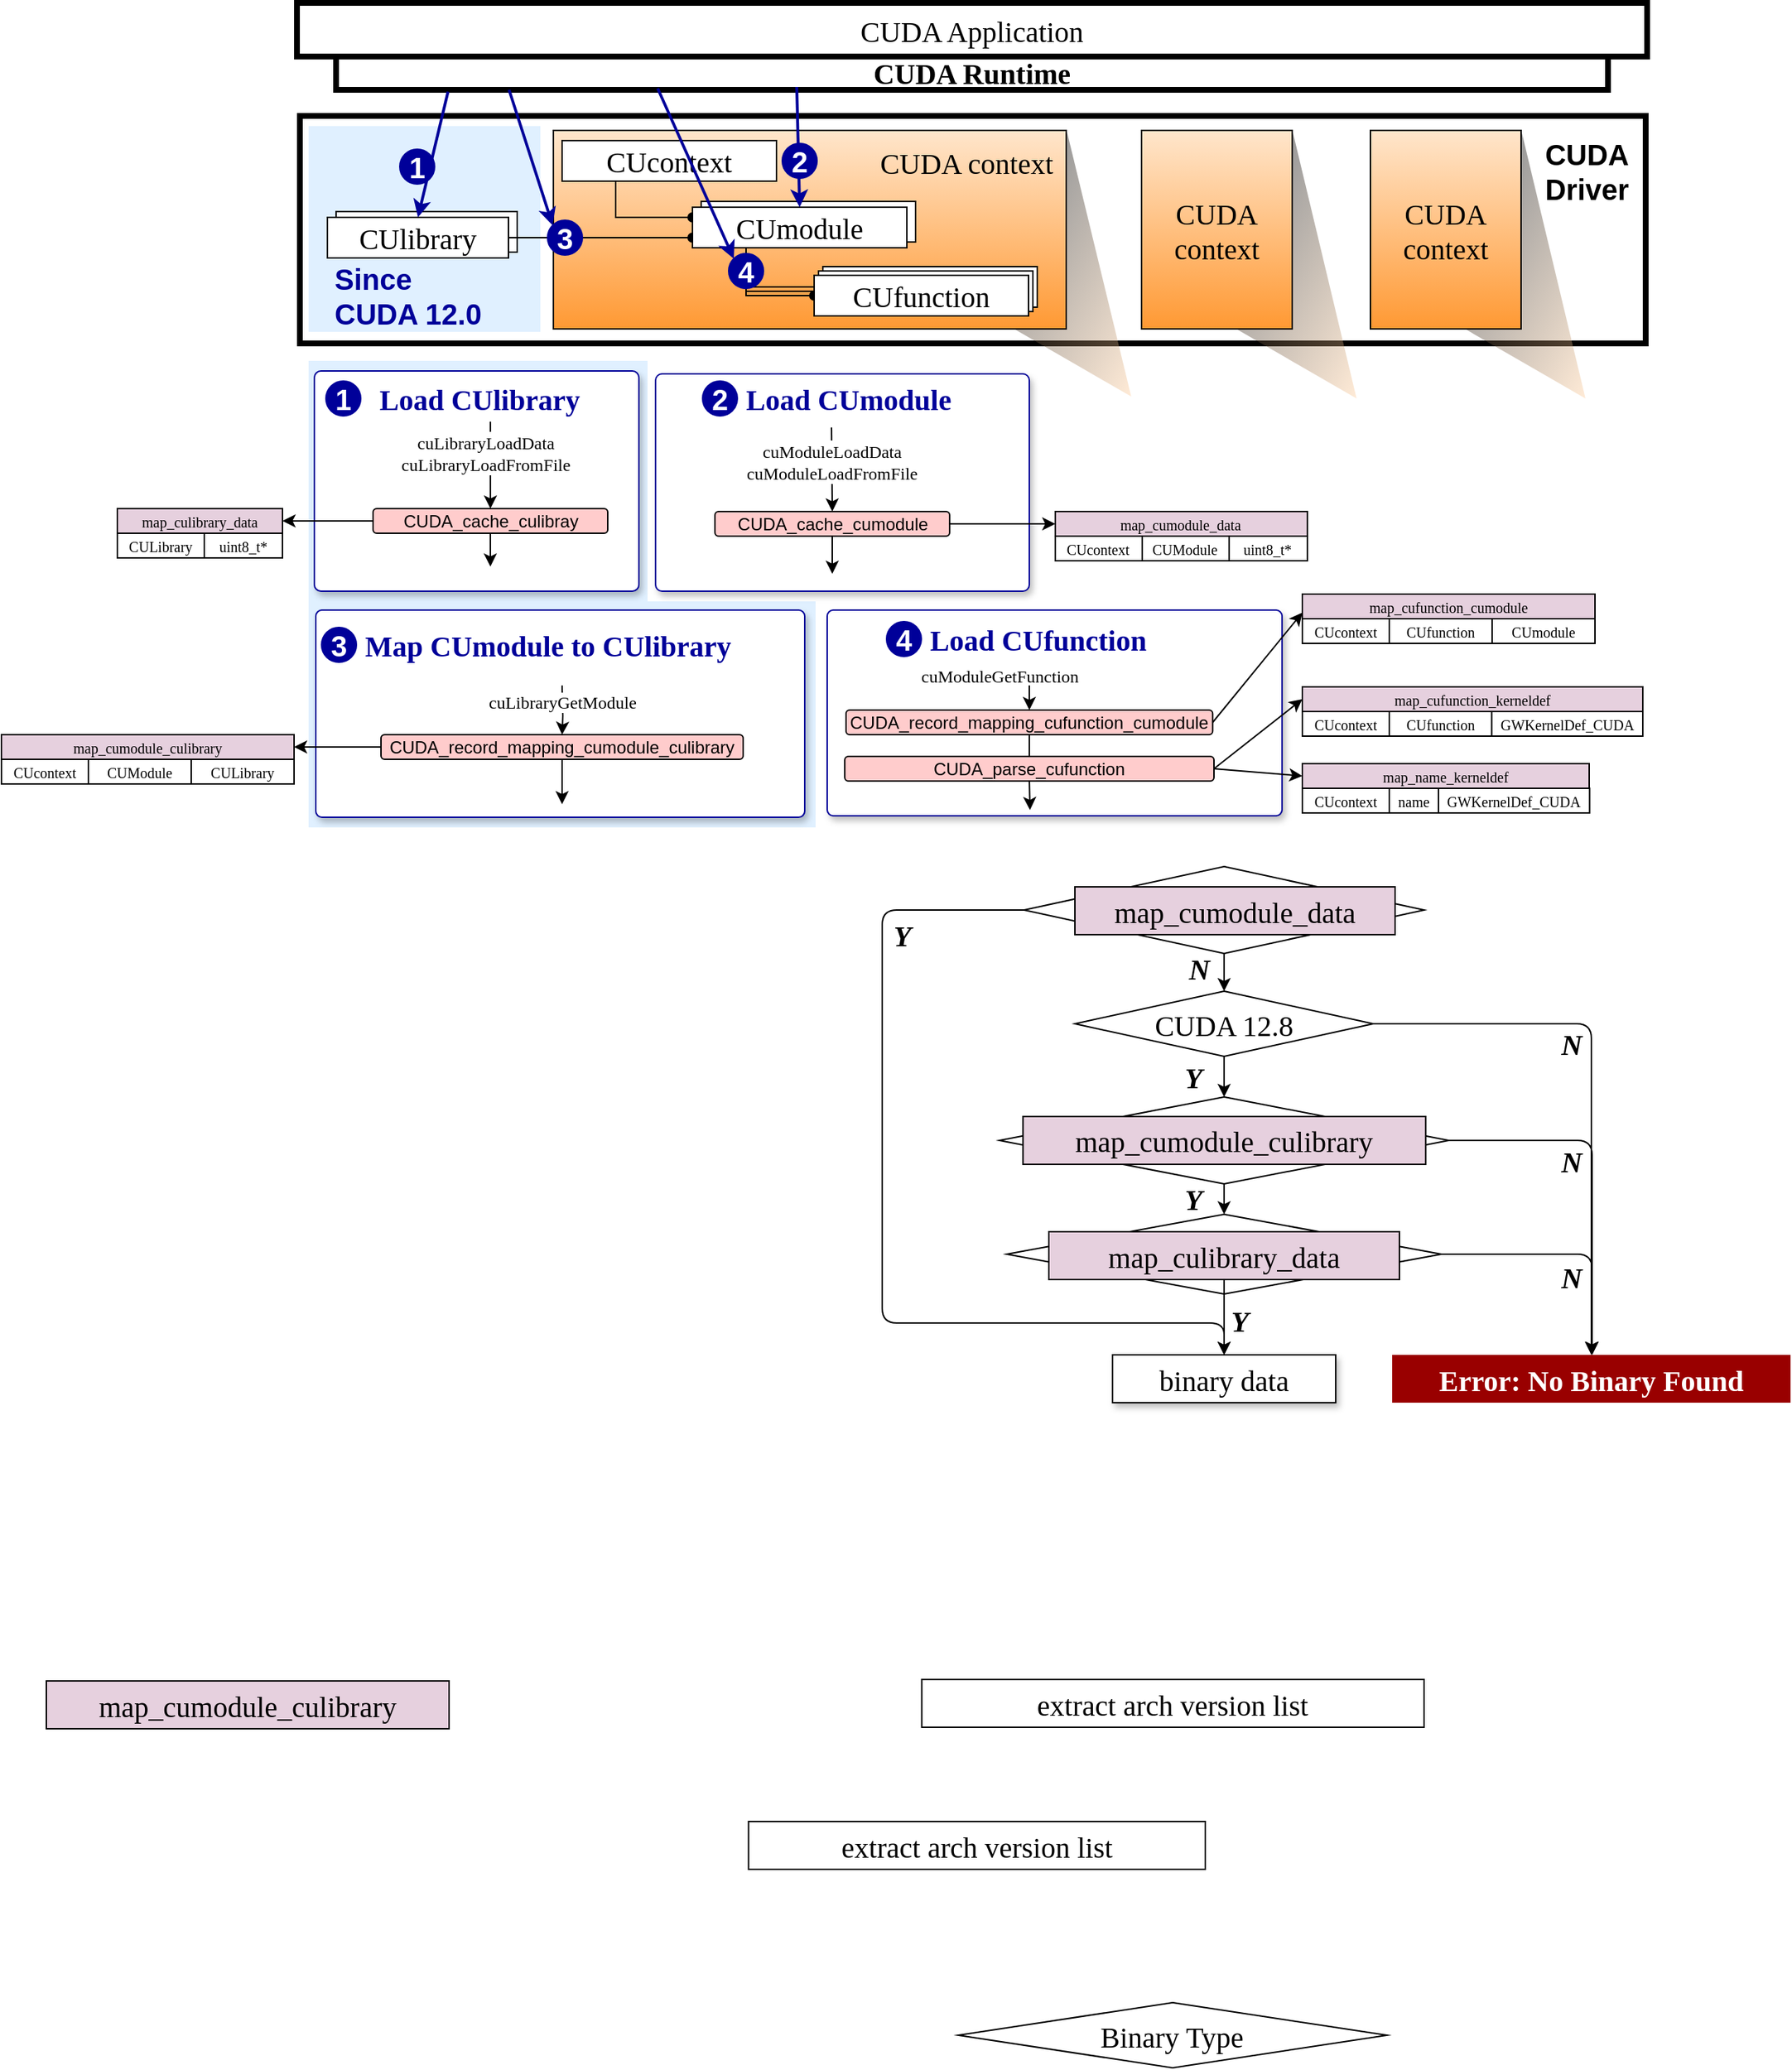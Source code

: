 <mxfile version="26.0.16">
  <diagram name="Page-1" id="I3tO1ocQvpUpRARkjuQE">
    <mxGraphModel dx="2226" dy="874" grid="0" gridSize="10" guides="1" tooltips="1" connect="1" arrows="1" fold="1" page="0" pageScale="1" pageWidth="3310" pageHeight="4680" math="0" shadow="0">
      <root>
        <mxCell id="0" />
        <mxCell id="1" parent="0" />
        <mxCell id="bGB_knuHNKUFbR0xsarR-74" value="" style="rounded=0;whiteSpace=wrap;html=1;strokeWidth=4;" vertex="1" parent="1">
          <mxGeometry x="-728" y="148" width="929" height="157" as="geometry" />
        </mxCell>
        <mxCell id="bGB_knuHNKUFbR0xsarR-219" value="" style="verticalLabelPosition=bottom;verticalAlign=top;html=1;shape=mxgraph.basic.acute_triangle;dx=1;rotation=120;strokeColor=none;fillColor=#FFCC99;opacity=40;gradientColor=default;" vertex="1" parent="1">
          <mxGeometry x="-89.04" y="186.26" width="137" height="129.86" as="geometry" />
        </mxCell>
        <mxCell id="bGB_knuHNKUFbR0xsarR-105" value="" style="verticalLabelPosition=bottom;verticalAlign=top;html=1;shape=mxgraph.basic.acute_triangle;dx=1;rotation=120;strokeColor=none;fillColor=#FFCC99;opacity=40;gradientColor=default;" vertex="1" parent="1">
          <mxGeometry x="-245.09" y="184.08" width="137.2" height="130.86" as="geometry" />
        </mxCell>
        <mxCell id="bGB_knuHNKUFbR0xsarR-114" value="" style="rounded=0;whiteSpace=wrap;html=1;fillColor=#66B2FF;strokeColor=none;opacity=20;" vertex="1" parent="1">
          <mxGeometry x="-722" y="155" width="160" height="142" as="geometry" />
        </mxCell>
        <mxCell id="bGB_knuHNKUFbR0xsarR-153" style="edgeStyle=orthogonalEdgeStyle;rounded=1;orthogonalLoop=1;jettySize=auto;html=1;curved=0;" edge="1" parent="1" source="bGB_knuHNKUFbR0xsarR-135" target="bGB_knuHNKUFbR0xsarR-152">
          <mxGeometry relative="1" as="geometry">
            <Array as="points">
              <mxPoint x="164.0" y="934" />
            </Array>
          </mxGeometry>
        </mxCell>
        <mxCell id="bGB_knuHNKUFbR0xsarR-135" value="" style="rhombus;whiteSpace=wrap;html=1;" vertex="1" parent="1">
          <mxGeometry x="-240.09" y="906" width="300.18" height="55" as="geometry" />
        </mxCell>
        <mxCell id="bGB_knuHNKUFbR0xsarR-143" style="edgeStyle=orthogonalEdgeStyle;rounded=1;orthogonalLoop=1;jettySize=auto;html=1;curved=0;" edge="1" parent="1" source="bGB_knuHNKUFbR0xsarR-129" target="bGB_knuHNKUFbR0xsarR-142">
          <mxGeometry relative="1" as="geometry" />
        </mxCell>
        <mxCell id="bGB_knuHNKUFbR0xsarR-129" value="" style="rhombus;whiteSpace=wrap;html=1;" vertex="1" parent="1">
          <mxGeometry x="-228.09" y="666" width="276.18" height="60" as="geometry" />
        </mxCell>
        <mxCell id="bGB_knuHNKUFbR0xsarR-119" value="" style="rounded=0;whiteSpace=wrap;html=1;fillColor=#66B2FF;strokeColor=none;opacity=20;" vertex="1" parent="1">
          <mxGeometry x="-722" y="483" width="350" height="156" as="geometry" />
        </mxCell>
        <mxCell id="bGB_knuHNKUFbR0xsarR-113" value="" style="rounded=0;whiteSpace=wrap;html=1;fillColor=#66B2FF;strokeColor=none;opacity=20;" vertex="1" parent="1">
          <mxGeometry x="-722" y="317" width="234" height="166" as="geometry" />
        </mxCell>
        <mxCell id="bGB_knuHNKUFbR0xsarR-70" value="" style="rounded=0;whiteSpace=wrap;html=1;fillColor=#FFE6CC;gradientColor=#FF9933;" vertex="1" parent="1">
          <mxGeometry x="-553" y="158" width="354" height="137" as="geometry" />
        </mxCell>
        <mxCell id="bGB_knuHNKUFbR0xsarR-65" value="&lt;font data-font-src=&quot;https://fonts.googleapis.com/css?family=Fira+Code&quot; face=&quot;Fira Code&quot; style=&quot;font-size: 20px;&quot;&gt;CUfunction&lt;/font&gt;" style="rounded=0;whiteSpace=wrap;html=1;" vertex="1" parent="1">
          <mxGeometry x="-367" y="252" width="148" height="28" as="geometry" />
        </mxCell>
        <mxCell id="bGB_knuHNKUFbR0xsarR-64" value="&lt;font data-font-src=&quot;https://fonts.googleapis.com/css?family=Fira+Code&quot; face=&quot;Fira Code&quot; style=&quot;font-size: 20px;&quot;&gt;CUfunction&lt;/font&gt;" style="rounded=0;whiteSpace=wrap;html=1;" vertex="1" parent="1">
          <mxGeometry x="-370" y="255" width="148" height="28" as="geometry" />
        </mxCell>
        <mxCell id="bGB_knuHNKUFbR0xsarR-92" value="" style="rounded=1;whiteSpace=wrap;html=1;arcSize=3;strokeWidth=1;strokeColor=#000099;shadow=1;" vertex="1" parent="1">
          <mxGeometry x="-717" y="489" width="337.5" height="143" as="geometry" />
        </mxCell>
        <mxCell id="bGB_knuHNKUFbR0xsarR-90" value="" style="rounded=1;whiteSpace=wrap;html=1;arcSize=3;strokeWidth=1;strokeColor=#000099;shadow=1;" vertex="1" parent="1">
          <mxGeometry x="-482.47" y="326" width="258" height="150" as="geometry" />
        </mxCell>
        <mxCell id="bGB_knuHNKUFbR0xsarR-88" value="" style="rounded=1;whiteSpace=wrap;html=1;arcSize=3;strokeWidth=1;strokeColor=#000099;shadow=1;" vertex="1" parent="1">
          <mxGeometry x="-718" y="324" width="224.03" height="152" as="geometry" />
        </mxCell>
        <mxCell id="bGB_knuHNKUFbR0xsarR-83" value="&lt;font data-font-src=&quot;https://fonts.googleapis.com/css?family=Fira+Code&quot; face=&quot;Fira Code&quot; style=&quot;font-size: 20px;&quot;&gt;CUmodule&lt;/font&gt;" style="rounded=0;whiteSpace=wrap;html=1;" vertex="1" parent="1">
          <mxGeometry x="-451" y="207" width="148" height="28" as="geometry" />
        </mxCell>
        <mxCell id="bGB_knuHNKUFbR0xsarR-82" value="&lt;font data-font-src=&quot;https://fonts.googleapis.com/css?family=Fira+Code&quot; face=&quot;Fira Code&quot; style=&quot;font-size: 20px;&quot;&gt;CUlibrary&lt;/font&gt;" style="rounded=0;whiteSpace=wrap;html=1;" vertex="1" parent="1">
          <mxGeometry x="-703" y="214" width="125" height="28" as="geometry" />
        </mxCell>
        <mxCell id="bGB_knuHNKUFbR0xsarR-4" value="" style="endArrow=classic;html=1;rounded=0;exitX=0.5;exitY=1;exitDx=0;exitDy=0;entryX=0.5;entryY=0;entryDx=0;entryDy=0;" edge="1" parent="1" target="bGB_knuHNKUFbR0xsarR-11">
          <mxGeometry width="50" height="50" relative="1" as="geometry">
            <mxPoint x="-596.47" y="359" as="sourcePoint" />
            <mxPoint x="-596.47" y="407" as="targetPoint" />
          </mxGeometry>
        </mxCell>
        <mxCell id="bGB_knuHNKUFbR0xsarR-5" value="&lt;font face=&quot;Source Code Pro&quot; data-font-src=&quot;https://fonts.googleapis.com/css?family=Source+Code+Pro&quot;&gt;cuLibraryLoadData&lt;/font&gt;&lt;div&gt;&lt;font face=&quot;Source Code Pro&quot; data-font-src=&quot;https://fonts.googleapis.com/css?family=Source+Code+Pro&quot;&gt;cuLibraryLoadFromFile&lt;/font&gt;&lt;/div&gt;" style="text;html=1;align=center;verticalAlign=middle;whiteSpace=wrap;rounded=0;fillColor=default;" vertex="1" parent="1">
          <mxGeometry x="-676" y="366" width="153" height="30" as="geometry" />
        </mxCell>
        <mxCell id="bGB_knuHNKUFbR0xsarR-13" style="edgeStyle=orthogonalEdgeStyle;rounded=0;orthogonalLoop=1;jettySize=auto;html=1;entryX=0.5;entryY=0;entryDx=0;entryDy=0;" edge="1" parent="1" source="bGB_knuHNKUFbR0xsarR-11">
          <mxGeometry relative="1" as="geometry">
            <mxPoint x="-596.47" y="459" as="targetPoint" />
          </mxGeometry>
        </mxCell>
        <mxCell id="bGB_knuHNKUFbR0xsarR-15" style="edgeStyle=orthogonalEdgeStyle;rounded=0;orthogonalLoop=1;jettySize=auto;html=1;entryX=1;entryY=0.5;entryDx=0;entryDy=0;" edge="1" parent="1" source="bGB_knuHNKUFbR0xsarR-11" target="bGB_knuHNKUFbR0xsarR-14">
          <mxGeometry relative="1" as="geometry" />
        </mxCell>
        <mxCell id="bGB_knuHNKUFbR0xsarR-11" value="CUDA_cache_culibray" style="rounded=1;whiteSpace=wrap;html=1;fillColor=#FFCCCC;" vertex="1" parent="1">
          <mxGeometry x="-677.47" y="419" width="162" height="17" as="geometry" />
        </mxCell>
        <mxCell id="bGB_knuHNKUFbR0xsarR-14" value="&lt;font style=&quot;font-size: 10px;&quot; data-font-src=&quot;https://fonts.googleapis.com/css?family=Fira+Code&quot; face=&quot;Fira Code&quot;&gt;map_culibrary_data&lt;/font&gt;" style="rounded=0;whiteSpace=wrap;html=1;fillColor=#E6D0DE;" vertex="1" parent="1">
          <mxGeometry x="-854" y="419" width="114" height="17" as="geometry" />
        </mxCell>
        <mxCell id="bGB_knuHNKUFbR0xsarR-16" value="&lt;font style=&quot;font-size: 10px;&quot; data-font-src=&quot;https://fonts.googleapis.com/css?family=Fira+Code&quot; face=&quot;Fira Code&quot;&gt;CULibrary&lt;/font&gt;" style="rounded=0;whiteSpace=wrap;html=1;" vertex="1" parent="1">
          <mxGeometry x="-854" y="436" width="60" height="17" as="geometry" />
        </mxCell>
        <mxCell id="bGB_knuHNKUFbR0xsarR-17" value="&lt;font style=&quot;font-size: 10px;&quot; data-font-src=&quot;https://fonts.googleapis.com/css?family=Fira+Code&quot; face=&quot;Fira Code&quot;&gt;uint8_t*&lt;/font&gt;" style="rounded=0;whiteSpace=wrap;html=1;" vertex="1" parent="1">
          <mxGeometry x="-794" y="436" width="54" height="17" as="geometry" />
        </mxCell>
        <mxCell id="bGB_knuHNKUFbR0xsarR-23" style="edgeStyle=orthogonalEdgeStyle;rounded=0;orthogonalLoop=1;jettySize=auto;html=1;entryX=0.5;entryY=0;entryDx=0;entryDy=0;" edge="1" source="bGB_knuHNKUFbR0xsarR-25" parent="1">
          <mxGeometry relative="1" as="geometry">
            <mxPoint x="-360.47" y="464" as="targetPoint" />
          </mxGeometry>
        </mxCell>
        <mxCell id="bGB_knuHNKUFbR0xsarR-187" style="rounded=0;orthogonalLoop=1;jettySize=auto;html=1;" edge="1" parent="1" source="bGB_knuHNKUFbR0xsarR-25" target="bGB_knuHNKUFbR0xsarR-26">
          <mxGeometry relative="1" as="geometry" />
        </mxCell>
        <mxCell id="bGB_knuHNKUFbR0xsarR-25" value="CUDA_cache_cumodule" style="rounded=1;whiteSpace=wrap;html=1;fillColor=#FFCCCC;" vertex="1" parent="1">
          <mxGeometry x="-441.47" y="421" width="162" height="17" as="geometry" />
        </mxCell>
        <mxCell id="bGB_knuHNKUFbR0xsarR-26" value="&lt;font style=&quot;font-size: 10px;&quot; data-font-src=&quot;https://fonts.googleapis.com/css?family=Fira+Code&quot; face=&quot;Fira Code&quot;&gt;map_cumodule_data&lt;/font&gt;" style="rounded=0;whiteSpace=wrap;html=1;fillColor=#E6D0DE;" vertex="1" parent="1">
          <mxGeometry x="-206.53" y="421" width="174" height="17" as="geometry" />
        </mxCell>
        <mxCell id="bGB_knuHNKUFbR0xsarR-27" value="&lt;font style=&quot;font-size: 10px;&quot; data-font-src=&quot;https://fonts.googleapis.com/css?family=Fira+Code&quot; face=&quot;Fira Code&quot;&gt;CUModule&lt;/font&gt;" style="rounded=0;whiteSpace=wrap;html=1;" vertex="1" parent="1">
          <mxGeometry x="-146.53" y="438" width="60" height="17" as="geometry" />
        </mxCell>
        <mxCell id="bGB_knuHNKUFbR0xsarR-28" value="&lt;font style=&quot;font-size: 10px;&quot; data-font-src=&quot;https://fonts.googleapis.com/css?family=Fira+Code&quot; face=&quot;Fira Code&quot;&gt;uint8_t*&lt;/font&gt;" style="rounded=0;whiteSpace=wrap;html=1;" vertex="1" parent="1">
          <mxGeometry x="-86.53" y="438" width="54" height="17" as="geometry" />
        </mxCell>
        <mxCell id="bGB_knuHNKUFbR0xsarR-34" style="edgeStyle=orthogonalEdgeStyle;rounded=0;orthogonalLoop=1;jettySize=auto;html=1;entryX=0.5;entryY=0;entryDx=0;entryDy=0;" edge="1" source="bGB_knuHNKUFbR0xsarR-36" parent="1">
          <mxGeometry relative="1" as="geometry">
            <mxPoint x="-547.0" y="623" as="targetPoint" />
          </mxGeometry>
        </mxCell>
        <mxCell id="bGB_knuHNKUFbR0xsarR-211" style="edgeStyle=orthogonalEdgeStyle;rounded=0;orthogonalLoop=1;jettySize=auto;html=1;entryX=1;entryY=0.5;entryDx=0;entryDy=0;" edge="1" parent="1" source="bGB_knuHNKUFbR0xsarR-36" target="bGB_knuHNKUFbR0xsarR-37">
          <mxGeometry relative="1" as="geometry" />
        </mxCell>
        <mxCell id="bGB_knuHNKUFbR0xsarR-36" value="CUDA_record_mapping_cumodule_culibrary" style="rounded=1;whiteSpace=wrap;html=1;fillColor=#FFCCCC;" vertex="1" parent="1">
          <mxGeometry x="-672" y="575" width="250" height="17" as="geometry" />
        </mxCell>
        <mxCell id="bGB_knuHNKUFbR0xsarR-37" value="&lt;font style=&quot;font-size: 10px;&quot; data-font-src=&quot;https://fonts.googleapis.com/css?family=Fira+Code&quot; face=&quot;Fira Code&quot;&gt;map_cumodule_culibrary&lt;/font&gt;" style="rounded=0;whiteSpace=wrap;html=1;fillColor=#E6D0DE;" vertex="1" parent="1">
          <mxGeometry x="-934" y="575" width="202" height="17" as="geometry" />
        </mxCell>
        <mxCell id="bGB_knuHNKUFbR0xsarR-38" value="&lt;font style=&quot;font-size: 10px;&quot; data-font-src=&quot;https://fonts.googleapis.com/css?family=Fira+Code&quot; face=&quot;Fira Code&quot;&gt;CUModule&lt;/font&gt;" style="rounded=0;whiteSpace=wrap;html=1;" vertex="1" parent="1">
          <mxGeometry x="-874" y="592" width="71" height="17" as="geometry" />
        </mxCell>
        <mxCell id="bGB_knuHNKUFbR0xsarR-39" value="&lt;span style=&quot;font-family: &amp;quot;Fira Code&amp;quot;; font-size: 10px;&quot;&gt;CULibrary&lt;/span&gt;" style="rounded=0;whiteSpace=wrap;html=1;" vertex="1" parent="1">
          <mxGeometry x="-803" y="592" width="71" height="17" as="geometry" />
        </mxCell>
        <mxCell id="bGB_knuHNKUFbR0xsarR-55" value="" style="shape=image;verticalLabelPosition=bottom;labelBackgroundColor=default;verticalAlign=top;aspect=fixed;imageAspect=0;image=https://cdn-icons-png.flaticon.com/512/8900/8900415.png;clipPath=inset(22% 0.67% 22.33% 1.33%);" vertex="1" parent="1">
          <mxGeometry x="-205" y="337" width="117.94" height="67" as="geometry" />
        </mxCell>
        <mxCell id="bGB_knuHNKUFbR0xsarR-61" style="edgeStyle=orthogonalEdgeStyle;rounded=0;orthogonalLoop=1;jettySize=auto;html=1;entryX=0;entryY=0.25;entryDx=0;entryDy=0;exitX=0.25;exitY=1;exitDx=0;exitDy=0;endArrow=oval;endFill=1;" edge="1" parent="1" source="bGB_knuHNKUFbR0xsarR-57" target="bGB_knuHNKUFbR0xsarR-59">
          <mxGeometry relative="1" as="geometry">
            <Array as="points">
              <mxPoint x="-510" y="218" />
            </Array>
          </mxGeometry>
        </mxCell>
        <mxCell id="bGB_knuHNKUFbR0xsarR-57" value="&lt;font data-font-src=&quot;https://fonts.googleapis.com/css?family=Fira+Code&quot; face=&quot;Fira Code&quot; style=&quot;font-size: 20px;&quot;&gt;CUcontext&lt;/font&gt;" style="rounded=0;whiteSpace=wrap;html=1;" vertex="1" parent="1">
          <mxGeometry x="-547" y="165" width="148" height="28" as="geometry" />
        </mxCell>
        <mxCell id="bGB_knuHNKUFbR0xsarR-63" style="edgeStyle=orthogonalEdgeStyle;rounded=0;orthogonalLoop=1;jettySize=auto;html=1;entryX=0;entryY=0.5;entryDx=0;entryDy=0;exitX=0.25;exitY=1;exitDx=0;exitDy=0;endArrow=oval;endFill=1;" edge="1" parent="1" source="bGB_knuHNKUFbR0xsarR-59" target="bGB_knuHNKUFbR0xsarR-62">
          <mxGeometry relative="1" as="geometry" />
        </mxCell>
        <mxCell id="bGB_knuHNKUFbR0xsarR-66" style="edgeStyle=orthogonalEdgeStyle;rounded=0;orthogonalLoop=1;jettySize=auto;html=1;entryX=0;entryY=0.5;entryDx=0;entryDy=0;exitX=0.25;exitY=1;exitDx=0;exitDy=0;endArrow=oval;endFill=1;" edge="1" parent="1" source="bGB_knuHNKUFbR0xsarR-59" target="bGB_knuHNKUFbR0xsarR-64">
          <mxGeometry relative="1" as="geometry" />
        </mxCell>
        <mxCell id="bGB_knuHNKUFbR0xsarR-67" style="edgeStyle=orthogonalEdgeStyle;rounded=0;orthogonalLoop=1;jettySize=auto;html=1;entryX=0;entryY=0.5;entryDx=0;entryDy=0;exitX=0.25;exitY=1;exitDx=0;exitDy=0;endArrow=oval;endFill=1;" edge="1" parent="1" source="bGB_knuHNKUFbR0xsarR-59" target="bGB_knuHNKUFbR0xsarR-65">
          <mxGeometry relative="1" as="geometry" />
        </mxCell>
        <mxCell id="bGB_knuHNKUFbR0xsarR-62" value="&lt;font data-font-src=&quot;https://fonts.googleapis.com/css?family=Fira+Code&quot; face=&quot;Fira Code&quot; style=&quot;font-size: 20px;&quot;&gt;CUfunction&lt;/font&gt;" style="rounded=0;whiteSpace=wrap;html=1;" vertex="1" parent="1">
          <mxGeometry x="-373" y="258" width="148" height="28" as="geometry" />
        </mxCell>
        <mxCell id="bGB_knuHNKUFbR0xsarR-69" style="edgeStyle=orthogonalEdgeStyle;rounded=0;orthogonalLoop=1;jettySize=auto;html=1;entryX=0;entryY=0.75;entryDx=0;entryDy=0;exitX=1;exitY=0.5;exitDx=0;exitDy=0;endArrow=oval;endFill=1;" edge="1" parent="1" source="bGB_knuHNKUFbR0xsarR-68" target="bGB_knuHNKUFbR0xsarR-59">
          <mxGeometry relative="1" as="geometry" />
        </mxCell>
        <mxCell id="bGB_knuHNKUFbR0xsarR-68" value="&lt;font data-font-src=&quot;https://fonts.googleapis.com/css?family=Fira+Code&quot; face=&quot;Fira Code&quot; style=&quot;font-size: 20px;&quot;&gt;CUlibrary&lt;/font&gt;" style="rounded=0;whiteSpace=wrap;html=1;" vertex="1" parent="1">
          <mxGeometry x="-709" y="218" width="125" height="28" as="geometry" />
        </mxCell>
        <mxCell id="bGB_knuHNKUFbR0xsarR-71" value="&lt;font style=&quot;font-size: 20px;&quot;&gt;3&lt;/font&gt;" style="ellipse;whiteSpace=wrap;html=1;aspect=fixed;fontColor=#FFFFFF;fillColor=#000099;fontStyle=1;strokeColor=#000099;" vertex="1" parent="1">
          <mxGeometry x="-557" y="220" width="24" height="24" as="geometry" />
        </mxCell>
        <mxCell id="bGB_knuHNKUFbR0xsarR-73" value="&lt;font style=&quot;font-size: 20px;&quot;&gt;4&lt;/font&gt;" style="ellipse;whiteSpace=wrap;html=1;aspect=fixed;fontColor=#FFFFFF;fillColor=#000099;fontStyle=1;strokeColor=#000099;" vertex="1" parent="1">
          <mxGeometry x="-432" y="243" width="24" height="24" as="geometry" />
        </mxCell>
        <mxCell id="bGB_knuHNKUFbR0xsarR-81" value="&lt;font&gt;&lt;span&gt;CUDA context&lt;/span&gt;&lt;/font&gt;" style="text;html=1;align=right;verticalAlign=middle;whiteSpace=wrap;rounded=0;fontStyle=0;fontSize=20;fontFamily=Fira Code;fontSource=https%3A%2F%2Ffonts.googleapis.com%2Fcss%3Ffamily%3DFira%2BCode;" vertex="1" parent="1">
          <mxGeometry x="-355" y="171" width="149" height="18" as="geometry" />
        </mxCell>
        <mxCell id="bGB_knuHNKUFbR0xsarR-59" value="&lt;font data-font-src=&quot;https://fonts.googleapis.com/css?family=Fira+Code&quot; face=&quot;Fira Code&quot; style=&quot;font-size: 20px;&quot;&gt;CUmodule&lt;/font&gt;" style="rounded=0;whiteSpace=wrap;html=1;" vertex="1" parent="1">
          <mxGeometry x="-457" y="211" width="148" height="28" as="geometry" />
        </mxCell>
        <mxCell id="bGB_knuHNKUFbR0xsarR-93" value="" style="rounded=1;whiteSpace=wrap;html=1;arcSize=3;strokeWidth=1;strokeColor=#000099;shadow=1;" vertex="1" parent="1">
          <mxGeometry x="-364" y="489" width="314" height="142" as="geometry" />
        </mxCell>
        <mxCell id="bGB_knuHNKUFbR0xsarR-53" style="edgeStyle=orthogonalEdgeStyle;rounded=0;orthogonalLoop=1;jettySize=auto;html=1;" edge="1" parent="1" source="bGB_knuHNKUFbR0xsarR-47" target="bGB_knuHNKUFbR0xsarR-52">
          <mxGeometry relative="1" as="geometry" />
        </mxCell>
        <mxCell id="bGB_knuHNKUFbR0xsarR-47" value="CUDA_record_mapping_cufunction_cumodule" style="rounded=1;whiteSpace=wrap;html=1;fillColor=#FFCCCC;" vertex="1" parent="1">
          <mxGeometry x="-351" y="558" width="253.12" height="17" as="geometry" />
        </mxCell>
        <mxCell id="bGB_knuHNKUFbR0xsarR-48" value="&lt;font style=&quot;font-size: 10px;&quot; data-font-src=&quot;https://fonts.googleapis.com/css?family=Fira+Code&quot; face=&quot;Fira Code&quot;&gt;map_cufunction_cumodule&lt;/font&gt;" style="rounded=0;whiteSpace=wrap;html=1;fillColor=#E6D0DE;" vertex="1" parent="1">
          <mxGeometry x="-36" y="478" width="202" height="17" as="geometry" />
        </mxCell>
        <mxCell id="bGB_knuHNKUFbR0xsarR-49" value="&lt;font style=&quot;font-size: 10px;&quot; data-font-src=&quot;https://fonts.googleapis.com/css?family=Fira+Code&quot; face=&quot;Fira Code&quot;&gt;CUfunction&lt;/font&gt;" style="rounded=0;whiteSpace=wrap;html=1;" vertex="1" parent="1">
          <mxGeometry x="24" y="495" width="71" height="17" as="geometry" />
        </mxCell>
        <mxCell id="bGB_knuHNKUFbR0xsarR-50" value="&lt;span style=&quot;font-family: &amp;quot;Fira Code&amp;quot;; font-size: 10px;&quot;&gt;CUmodule&lt;/span&gt;" style="rounded=0;whiteSpace=wrap;html=1;" vertex="1" parent="1">
          <mxGeometry x="95" y="495" width="71" height="17" as="geometry" />
        </mxCell>
        <mxCell id="bGB_knuHNKUFbR0xsarR-52" value="CUDA_parse_cufunction" style="rounded=1;whiteSpace=wrap;html=1;fillColor=#FFCCCC;" vertex="1" parent="1">
          <mxGeometry x="-351.88" y="590" width="254.88" height="17" as="geometry" />
        </mxCell>
        <mxCell id="bGB_knuHNKUFbR0xsarR-138" style="edgeStyle=orthogonalEdgeStyle;rounded=1;orthogonalLoop=1;jettySize=auto;html=1;entryX=0.5;entryY=0;entryDx=0;entryDy=0;curved=0;" edge="1" parent="1" source="bGB_knuHNKUFbR0xsarR-107" target="bGB_knuHNKUFbR0xsarR-130">
          <mxGeometry relative="1" as="geometry" />
        </mxCell>
        <mxCell id="bGB_knuHNKUFbR0xsarR-107" value="&lt;font data-font-src=&quot;https://fonts.googleapis.com/css?family=Fira+Code&quot; face=&quot;Fira Code&quot;&gt;map_culibrary_data&lt;/font&gt;" style="rounded=0;whiteSpace=wrap;html=1;fillColor=#E6D0DE;fontSize=20;" vertex="1" parent="1">
          <mxGeometry x="-211.0" y="918" width="242" height="33" as="geometry" />
        </mxCell>
        <mxCell id="bGB_knuHNKUFbR0xsarR-140" style="edgeStyle=orthogonalEdgeStyle;rounded=1;orthogonalLoop=1;jettySize=auto;html=1;entryX=0.5;entryY=0;entryDx=0;entryDy=0;exitX=0;exitY=0.5;exitDx=0;exitDy=0;curved=0;" edge="1" parent="1" source="bGB_knuHNKUFbR0xsarR-129" target="bGB_knuHNKUFbR0xsarR-130">
          <mxGeometry relative="1" as="geometry">
            <mxPoint x="74.0" y="680" as="sourcePoint" />
            <Array as="points">
              <mxPoint x="-326" y="696" />
              <mxPoint x="-326" y="981" />
              <mxPoint x="-90.0" y="981" />
            </Array>
          </mxGeometry>
        </mxCell>
        <mxCell id="bGB_knuHNKUFbR0xsarR-108" value="&lt;font data-font-src=&quot;https://fonts.googleapis.com/css?family=Fira+Code&quot; face=&quot;Fira Code&quot;&gt;map_cumodule_data&lt;/font&gt;" style="rounded=0;whiteSpace=wrap;html=1;fillColor=#E6D0DE;fontSize=20;" vertex="1" parent="1">
          <mxGeometry x="-193.0" y="680" width="221" height="33" as="geometry" />
        </mxCell>
        <mxCell id="bGB_knuHNKUFbR0xsarR-109" value="&lt;font data-font-src=&quot;https://fonts.googleapis.com/css?family=Fira+Code&quot; face=&quot;Fira Code&quot;&gt;map_cumodule_culibrary&lt;/font&gt;" style="rounded=0;whiteSpace=wrap;html=1;fillColor=#E6D0DE;fontSize=20;" vertex="1" parent="1">
          <mxGeometry x="-903" y="1228" width="278" height="33" as="geometry" />
        </mxCell>
        <mxCell id="bGB_knuHNKUFbR0xsarR-116" value="&lt;font&gt;&lt;span&gt;&lt;span&gt;Load CUlibrary&lt;/span&gt;&lt;/span&gt;&lt;/font&gt;" style="text;html=1;align=left;verticalAlign=middle;whiteSpace=wrap;rounded=0;fontStyle=1;fontSize=20;fontFamily=Fira Code;fontSource=https%3A%2F%2Ffonts.googleapis.com%2Fcss%3Ffamily%3DFira%2BCode;fontColor=#000099;" vertex="1" parent="1">
          <mxGeometry x="-675" y="328" width="178" height="30" as="geometry" />
        </mxCell>
        <mxCell id="bGB_knuHNKUFbR0xsarR-117" value="&lt;font&gt;&lt;span&gt;&lt;span&gt;Load CUmodule&lt;/span&gt;&lt;/span&gt;&lt;/font&gt;" style="text;html=1;align=left;verticalAlign=middle;whiteSpace=wrap;rounded=0;fontStyle=1;fontSize=20;fontFamily=Fira Code;fontSource=https%3A%2F%2Ffonts.googleapis.com%2Fcss%3Ffamily%3DFira%2BCode;fontColor=#000099;" vertex="1" parent="1">
          <mxGeometry x="-422.0" y="333" width="187" height="20" as="geometry" />
        </mxCell>
        <mxCell id="bGB_knuHNKUFbR0xsarR-120" value="Load CUfunction" style="text;html=1;align=left;verticalAlign=middle;whiteSpace=wrap;rounded=0;fontStyle=1;fontSize=20;fontFamily=Fira Code;fontSource=https%3A%2F%2Ffonts.googleapis.com%2Fcss%3Ffamily%3DFira%2BCode;fontColor=#000099;" vertex="1" parent="1">
          <mxGeometry x="-295" y="496" width="219" height="26" as="geometry" />
        </mxCell>
        <mxCell id="bGB_knuHNKUFbR0xsarR-121" value="&lt;font data-font-src=&quot;https://fonts.googleapis.com/css?family=Fira+Code&quot; face=&quot;Fira Code&quot; style=&quot;font-size: 20px;&quot;&gt;&lt;b&gt;CUDA Runtime&lt;/b&gt;&lt;/font&gt;" style="rounded=0;whiteSpace=wrap;html=1;strokeWidth=4;" vertex="1" parent="1">
          <mxGeometry x="-703" y="106" width="878" height="24" as="geometry" />
        </mxCell>
        <mxCell id="bGB_knuHNKUFbR0xsarR-124" value="&lt;font style=&quot;font-size: 10px;&quot; data-font-src=&quot;https://fonts.googleapis.com/css?family=Fira+Code&quot; face=&quot;Fira Code&quot;&gt;map_cufunction_kerneldef&lt;/font&gt;" style="rounded=0;whiteSpace=wrap;html=1;fillColor=#E6D0DE;" vertex="1" parent="1">
          <mxGeometry x="-36" y="542" width="235" height="17" as="geometry" />
        </mxCell>
        <mxCell id="bGB_knuHNKUFbR0xsarR-125" value="&lt;font style=&quot;font-size: 10px;&quot; data-font-src=&quot;https://fonts.googleapis.com/css?family=Fira+Code&quot; face=&quot;Fira Code&quot;&gt;CUfunction&lt;/font&gt;" style="rounded=0;whiteSpace=wrap;html=1;" vertex="1" parent="1">
          <mxGeometry x="24" y="559" width="71" height="17" as="geometry" />
        </mxCell>
        <mxCell id="bGB_knuHNKUFbR0xsarR-126" value="&lt;span style=&quot;font-family: &amp;quot;Fira Code&amp;quot;; font-size: 10px;&quot;&gt;GWKernelDef_CUDA&lt;/span&gt;" style="rounded=0;whiteSpace=wrap;html=1;" vertex="1" parent="1">
          <mxGeometry x="94.72" y="559" width="104.28" height="17" as="geometry" />
        </mxCell>
        <mxCell id="bGB_knuHNKUFbR0xsarR-130" value="&lt;font data-font-src=&quot;https://fonts.googleapis.com/css?family=Fira+Code&quot; face=&quot;Fira Code&quot;&gt;binary data&lt;/font&gt;" style="rounded=0;whiteSpace=wrap;html=1;fontSize=20;textShadow=0;shadow=1;" vertex="1" parent="1">
          <mxGeometry x="-167.04" y="1003" width="154.08" height="33" as="geometry" />
        </mxCell>
        <mxCell id="bGB_knuHNKUFbR0xsarR-136" style="edgeStyle=orthogonalEdgeStyle;rounded=1;orthogonalLoop=1;jettySize=auto;html=1;entryX=0.5;entryY=0;entryDx=0;entryDy=0;curved=0;" edge="1" parent="1" source="bGB_knuHNKUFbR0xsarR-131" target="bGB_knuHNKUFbR0xsarR-135">
          <mxGeometry relative="1" as="geometry" />
        </mxCell>
        <mxCell id="bGB_knuHNKUFbR0xsarR-154" style="edgeStyle=orthogonalEdgeStyle;rounded=1;orthogonalLoop=1;jettySize=auto;html=1;curved=0;" edge="1" parent="1" source="bGB_knuHNKUFbR0xsarR-131" target="bGB_knuHNKUFbR0xsarR-152">
          <mxGeometry relative="1" as="geometry">
            <Array as="points">
              <mxPoint x="164.0" y="855" />
            </Array>
          </mxGeometry>
        </mxCell>
        <mxCell id="bGB_knuHNKUFbR0xsarR-131" value="" style="rhombus;whiteSpace=wrap;html=1;" vertex="1" parent="1">
          <mxGeometry x="-245.09" y="825" width="310.18" height="60" as="geometry" />
        </mxCell>
        <mxCell id="bGB_knuHNKUFbR0xsarR-132" value="&lt;font data-font-src=&quot;https://fonts.googleapis.com/css?family=Fira+Code&quot; face=&quot;Fira Code&quot;&gt;map_cumodule_culibrary&lt;/font&gt;" style="rounded=0;whiteSpace=wrap;html=1;fillColor=#E6D0DE;fontSize=20;" vertex="1" parent="1">
          <mxGeometry x="-228.83" y="838.5" width="278" height="33" as="geometry" />
        </mxCell>
        <mxCell id="bGB_knuHNKUFbR0xsarR-144" style="edgeStyle=orthogonalEdgeStyle;rounded=1;orthogonalLoop=1;jettySize=auto;html=1;entryX=0.5;entryY=0;entryDx=0;entryDy=0;curved=0;" edge="1" parent="1" source="bGB_knuHNKUFbR0xsarR-142" target="bGB_knuHNKUFbR0xsarR-131">
          <mxGeometry relative="1" as="geometry" />
        </mxCell>
        <mxCell id="bGB_knuHNKUFbR0xsarR-155" style="edgeStyle=orthogonalEdgeStyle;rounded=1;orthogonalLoop=1;jettySize=auto;html=1;curved=0;" edge="1" parent="1" source="bGB_knuHNKUFbR0xsarR-142" target="bGB_knuHNKUFbR0xsarR-152">
          <mxGeometry relative="1" as="geometry" />
        </mxCell>
        <mxCell id="bGB_knuHNKUFbR0xsarR-142" value="&lt;font style=&quot;font-size: 20px;&quot;&gt;CUDA 12.8&lt;/font&gt;" style="rhombus;whiteSpace=wrap;html=1;fontFamily=Fira Code;fontSource=https%3A%2F%2Ffonts.googleapis.com%2Fcss%3Ffamily%3DFira%2BCode;" vertex="1" parent="1">
          <mxGeometry x="-193.0" y="752" width="206" height="45" as="geometry" />
        </mxCell>
        <mxCell id="bGB_knuHNKUFbR0xsarR-145" value="&lt;font face=&quot;Source Code Pro&quot;&gt;&lt;b&gt;Y&lt;/b&gt;&lt;/font&gt;" style="text;html=1;align=center;verticalAlign=middle;whiteSpace=wrap;rounded=0;fontSize=20;fontStyle=2" vertex="1" parent="1">
          <mxGeometry x="-321" y="705" width="18" height="15" as="geometry" />
        </mxCell>
        <mxCell id="bGB_knuHNKUFbR0xsarR-146" value="&lt;font face=&quot;Source Code Pro&quot;&gt;&lt;b&gt;&lt;i&gt;N&lt;/i&gt;&lt;/b&gt;&lt;/font&gt;" style="text;html=1;align=center;verticalAlign=middle;whiteSpace=wrap;rounded=0;fontSize=20;" vertex="1" parent="1">
          <mxGeometry x="-116.0" y="728" width="18" height="15" as="geometry" />
        </mxCell>
        <mxCell id="bGB_knuHNKUFbR0xsarR-148" value="&lt;font face=&quot;Source Code Pro&quot;&gt;&lt;b&gt;Y&lt;/b&gt;&lt;/font&gt;" style="text;html=1;align=center;verticalAlign=middle;whiteSpace=wrap;rounded=0;fontSize=20;fontStyle=2" vertex="1" parent="1">
          <mxGeometry x="-120.0" y="803" width="18" height="15" as="geometry" />
        </mxCell>
        <mxCell id="bGB_knuHNKUFbR0xsarR-150" value="&lt;font face=&quot;Source Code Pro&quot;&gt;&lt;b&gt;Y&lt;/b&gt;&lt;/font&gt;" style="text;html=1;align=center;verticalAlign=middle;whiteSpace=wrap;rounded=0;fontSize=20;fontStyle=2" vertex="1" parent="1">
          <mxGeometry x="-120.0" y="887" width="18" height="15" as="geometry" />
        </mxCell>
        <mxCell id="bGB_knuHNKUFbR0xsarR-151" value="&lt;font face=&quot;Source Code Pro&quot;&gt;&lt;b&gt;Y&lt;/b&gt;&lt;/font&gt;" style="text;html=1;align=center;verticalAlign=middle;whiteSpace=wrap;rounded=0;fontSize=20;fontStyle=2" vertex="1" parent="1">
          <mxGeometry x="-88.0" y="971" width="18" height="15" as="geometry" />
        </mxCell>
        <mxCell id="bGB_knuHNKUFbR0xsarR-152" value="&lt;font data-font-src=&quot;https://fonts.googleapis.com/css?family=Fira+Code&quot; face=&quot;Fira Code&quot;&gt;Error: No Binary Found&lt;/font&gt;" style="rounded=0;whiteSpace=wrap;html=1;fontSize=20;textShadow=0;shadow=0;fillColor=#990000;fontColor=#FFFFFF;fontStyle=1;strokeColor=none;" vertex="1" parent="1">
          <mxGeometry x="26.0" y="1003" width="275" height="33" as="geometry" />
        </mxCell>
        <mxCell id="bGB_knuHNKUFbR0xsarR-156" value="&lt;font style=&quot;font-size: 20px;&quot;&gt;Binary Type&lt;/font&gt;" style="rhombus;whiteSpace=wrap;html=1;fontFamily=Fira Code;fontSource=https%3A%2F%2Ffonts.googleapis.com%2Fcss%3Ffamily%3DFira%2BCode;" vertex="1" parent="1">
          <mxGeometry x="-273.53" y="1450" width="296" height="45" as="geometry" />
        </mxCell>
        <mxCell id="bGB_knuHNKUFbR0xsarR-160" value="&lt;font face=&quot;Source Code Pro&quot;&gt;&lt;b&gt;&lt;i&gt;N&lt;/i&gt;&lt;/b&gt;&lt;/font&gt;" style="text;html=1;align=center;verticalAlign=middle;whiteSpace=wrap;rounded=0;fontSize=20;" vertex="1" parent="1">
          <mxGeometry x="141.09" y="780" width="18" height="15" as="geometry" />
        </mxCell>
        <mxCell id="bGB_knuHNKUFbR0xsarR-161" value="&lt;font face=&quot;Source Code Pro&quot;&gt;&lt;b&gt;&lt;i&gt;N&lt;/i&gt;&lt;/b&gt;&lt;/font&gt;" style="text;html=1;align=center;verticalAlign=middle;whiteSpace=wrap;rounded=0;fontSize=20;" vertex="1" parent="1">
          <mxGeometry x="141.09" y="861" width="18" height="15" as="geometry" />
        </mxCell>
        <mxCell id="bGB_knuHNKUFbR0xsarR-162" value="&lt;font face=&quot;Source Code Pro&quot;&gt;&lt;b&gt;&lt;i&gt;N&lt;/i&gt;&lt;/b&gt;&lt;/font&gt;" style="text;html=1;align=center;verticalAlign=middle;whiteSpace=wrap;rounded=0;fontSize=20;" vertex="1" parent="1">
          <mxGeometry x="141.09" y="941" width="18" height="15" as="geometry" />
        </mxCell>
        <mxCell id="bGB_knuHNKUFbR0xsarR-163" value="&lt;font style=&quot;font-size: 10px;&quot; data-font-src=&quot;https://fonts.googleapis.com/css?family=Fira+Code&quot; face=&quot;Fira Code&quot;&gt;map_name_kerneldef&lt;/font&gt;" style="rounded=0;whiteSpace=wrap;html=1;fillColor=#E6D0DE;" vertex="1" parent="1">
          <mxGeometry x="-36" y="595" width="198" height="17" as="geometry" />
        </mxCell>
        <mxCell id="bGB_knuHNKUFbR0xsarR-164" value="&lt;font style=&quot;font-size: 10px;&quot; data-font-src=&quot;https://fonts.googleapis.com/css?family=Fira+Code&quot; face=&quot;Fira Code&quot;&gt;name&lt;/font&gt;" style="rounded=0;whiteSpace=wrap;html=1;" vertex="1" parent="1">
          <mxGeometry x="24" y="612" width="34" height="17" as="geometry" />
        </mxCell>
        <mxCell id="bGB_knuHNKUFbR0xsarR-166" value="&lt;span style=&quot;font-family: &amp;quot;Fira Code&amp;quot;; font-size: 10px;&quot;&gt;GWKernelDef_CUDA&lt;/span&gt;" style="rounded=0;whiteSpace=wrap;html=1;" vertex="1" parent="1">
          <mxGeometry x="58.0" y="612" width="104.28" height="17" as="geometry" />
        </mxCell>
        <mxCell id="bGB_knuHNKUFbR0xsarR-168" value="" style="endArrow=classic;html=1;rounded=0;exitX=1;exitY=0.5;exitDx=0;exitDy=0;entryX=0;entryY=0.5;entryDx=0;entryDy=0;" edge="1" parent="1" source="bGB_knuHNKUFbR0xsarR-52" target="bGB_knuHNKUFbR0xsarR-124">
          <mxGeometry width="50" height="50" relative="1" as="geometry">
            <mxPoint x="92" y="563" as="sourcePoint" />
            <mxPoint x="142" y="513" as="targetPoint" />
          </mxGeometry>
        </mxCell>
        <mxCell id="bGB_knuHNKUFbR0xsarR-169" value="" style="endArrow=classic;html=1;rounded=0;exitX=1;exitY=0.5;exitDx=0;exitDy=0;entryX=0;entryY=0.5;entryDx=0;entryDy=0;" edge="1" parent="1" source="bGB_knuHNKUFbR0xsarR-52" target="bGB_knuHNKUFbR0xsarR-163">
          <mxGeometry width="50" height="50" relative="1" as="geometry">
            <mxPoint x="39" y="595" as="sourcePoint" />
            <mxPoint x="115" y="507" as="targetPoint" />
          </mxGeometry>
        </mxCell>
        <mxCell id="bGB_knuHNKUFbR0xsarR-170" value="&lt;font data-font-src=&quot;https://fonts.googleapis.com/css?family=Fira+Code&quot; face=&quot;Fira Code&quot;&gt;extract arch version list&lt;/font&gt;" style="rounded=0;whiteSpace=wrap;html=1;fontSize=20;" vertex="1" parent="1">
          <mxGeometry x="-298.72" y="1227" width="346.72" height="33" as="geometry" />
        </mxCell>
        <mxCell id="bGB_knuHNKUFbR0xsarR-171" value="&lt;font data-font-src=&quot;https://fonts.googleapis.com/css?family=Fira+Code&quot; face=&quot;Fira Code&quot;&gt;extract arch version list&lt;/font&gt;" style="rounded=0;whiteSpace=wrap;html=1;fontSize=20;" vertex="1" parent="1">
          <mxGeometry x="-418.28" y="1325" width="315.28" height="33" as="geometry" />
        </mxCell>
        <mxCell id="bGB_knuHNKUFbR0xsarR-172" value="&lt;span style=&quot;font-family: &amp;quot;Fira Code&amp;quot;; font-size: 10px;&quot;&gt;CUcontext&lt;/span&gt;" style="rounded=0;whiteSpace=wrap;html=1;" vertex="1" parent="1">
          <mxGeometry x="-36" y="559" width="60" height="17" as="geometry" />
        </mxCell>
        <mxCell id="bGB_knuHNKUFbR0xsarR-174" value="&lt;font face=&quot;Fira Code&quot;&gt;&lt;span style=&quot;font-size: 10px;&quot;&gt;CUcontext&lt;/span&gt;&lt;/font&gt;" style="rounded=0;whiteSpace=wrap;html=1;" vertex="1" parent="1">
          <mxGeometry x="-36" y="612" width="60" height="17" as="geometry" />
        </mxCell>
        <mxCell id="bGB_knuHNKUFbR0xsarR-175" value="&lt;span style=&quot;font-family: &amp;quot;Fira Code&amp;quot;; font-size: 10px;&quot;&gt;CUcontext&lt;/span&gt;" style="rounded=0;whiteSpace=wrap;html=1;" vertex="1" parent="1">
          <mxGeometry x="-36" y="495" width="60" height="17" as="geometry" />
        </mxCell>
        <mxCell id="bGB_knuHNKUFbR0xsarR-176" value="" style="endArrow=classic;html=1;rounded=0;exitX=1;exitY=0.5;exitDx=0;exitDy=0;entryX=0;entryY=0.75;entryDx=0;entryDy=0;" edge="1" parent="1" source="bGB_knuHNKUFbR0xsarR-47">
          <mxGeometry width="50" height="50" relative="1" as="geometry">
            <mxPoint x="39" y="595" as="sourcePoint" />
            <mxPoint x="-36" y="490.75" as="targetPoint" />
          </mxGeometry>
        </mxCell>
        <mxCell id="bGB_knuHNKUFbR0xsarR-186" value="&lt;span style=&quot;font-family: &amp;quot;Fira Code&amp;quot;; font-size: 10px;&quot;&gt;CUcontext&lt;/span&gt;" style="rounded=0;whiteSpace=wrap;html=1;" vertex="1" parent="1">
          <mxGeometry x="-206.53" y="438" width="60" height="17" as="geometry" />
        </mxCell>
        <mxCell id="bGB_knuHNKUFbR0xsarR-188" value="&lt;span style=&quot;font-family: &amp;quot;Fira Code&amp;quot;; font-size: 10px;&quot;&gt;CUcontext&lt;/span&gt;" style="rounded=0;whiteSpace=wrap;html=1;" vertex="1" parent="1">
          <mxGeometry x="-934" y="592" width="60" height="17" as="geometry" />
        </mxCell>
        <mxCell id="bGB_knuHNKUFbR0xsarR-190" value="" style="endArrow=classic;html=1;rounded=0;exitX=0.5;exitY=1;exitDx=0;exitDy=0;" edge="1" parent="1" source="bGB_knuHNKUFbR0xsarR-52">
          <mxGeometry width="50" height="50" relative="1" as="geometry">
            <mxPoint x="-317" y="561" as="sourcePoint" />
            <mxPoint x="-224" y="627" as="targetPoint" />
          </mxGeometry>
        </mxCell>
        <mxCell id="bGB_knuHNKUFbR0xsarR-192" value="&lt;font&gt;&lt;span&gt;&lt;span&gt;Since CUDA 12.0&lt;/span&gt;&lt;/span&gt;&lt;/font&gt;" style="text;html=1;align=left;verticalAlign=middle;whiteSpace=wrap;rounded=0;fontStyle=1;fontSize=20;fontFamily=Helvetica;fontColor=#000099;rotation=0;" vertex="1" parent="1">
          <mxGeometry x="-706" y="238" width="111" height="68" as="geometry" />
        </mxCell>
        <mxCell id="bGB_knuHNKUFbR0xsarR-194" value="&lt;font style=&quot;font-size: 20px;&quot;&gt;1&lt;/font&gt;" style="ellipse;whiteSpace=wrap;html=1;aspect=fixed;fontColor=#FFFFFF;fillColor=#000099;fontStyle=1;strokeColor=#000099;" vertex="1" parent="1">
          <mxGeometry x="-710" y="331" width="24" height="24" as="geometry" />
        </mxCell>
        <mxCell id="bGB_knuHNKUFbR0xsarR-195" value="&lt;font style=&quot;font-size: 20px;&quot;&gt;2&lt;/font&gt;" style="ellipse;whiteSpace=wrap;html=1;aspect=fixed;fontColor=#FFFFFF;fillColor=#000099;fontStyle=1;strokeColor=#000099;" vertex="1" parent="1">
          <mxGeometry x="-450" y="331" width="24" height="24" as="geometry" />
        </mxCell>
        <mxCell id="bGB_knuHNKUFbR0xsarR-197" value="" style="endArrow=classic;html=1;rounded=0;entryX=0.5;entryY=0;entryDx=0;entryDy=0;strokeColor=#000099;strokeWidth=2;exitX=0.088;exitY=1.054;exitDx=0;exitDy=0;exitPerimeter=0;" edge="1" parent="1" source="bGB_knuHNKUFbR0xsarR-121" target="bGB_knuHNKUFbR0xsarR-68">
          <mxGeometry width="50" height="50" relative="1" as="geometry">
            <mxPoint x="-646.08" y="100" as="sourcePoint" />
            <mxPoint x="-378.08" y="352" as="targetPoint" />
          </mxGeometry>
        </mxCell>
        <mxCell id="bGB_knuHNKUFbR0xsarR-72" value="&lt;font style=&quot;font-size: 20px;&quot;&gt;1&lt;/font&gt;" style="ellipse;whiteSpace=wrap;html=1;aspect=fixed;fontColor=#FFFFFF;fillColor=#000099;fontStyle=1;strokeColor=#000099;" vertex="1" parent="1">
          <mxGeometry x="-659" y="171" width="24" height="24" as="geometry" />
        </mxCell>
        <mxCell id="bGB_knuHNKUFbR0xsarR-198" value="" style="endArrow=classic;html=1;rounded=0;entryX=0.5;entryY=0;entryDx=0;entryDy=0;strokeColor=#000099;strokeWidth=2;" edge="1" parent="1" target="bGB_knuHNKUFbR0xsarR-59">
          <mxGeometry width="50" height="50" relative="1" as="geometry">
            <mxPoint x="-385" y="128" as="sourcePoint" />
            <mxPoint x="-381.58" y="218" as="targetPoint" />
          </mxGeometry>
        </mxCell>
        <mxCell id="bGB_knuHNKUFbR0xsarR-80" value="&lt;font style=&quot;font-size: 20px;&quot;&gt;2&lt;/font&gt;" style="ellipse;whiteSpace=wrap;html=1;aspect=fixed;fontColor=#FFFFFF;fillColor=#000099;fontStyle=1;strokeColor=#000099;" vertex="1" parent="1">
          <mxGeometry x="-395" y="167" width="24" height="24" as="geometry" />
        </mxCell>
        <mxCell id="bGB_knuHNKUFbR0xsarR-199" value="" style="endArrow=classic;html=1;rounded=0;entryX=0;entryY=0;entryDx=0;entryDy=0;strokeColor=#000099;strokeWidth=2;exitX=0.136;exitY=1;exitDx=0;exitDy=0;exitPerimeter=0;" edge="1" parent="1" source="bGB_knuHNKUFbR0xsarR-121" target="bGB_knuHNKUFbR0xsarR-71">
          <mxGeometry width="50" height="50" relative="1" as="geometry">
            <mxPoint x="-373" y="112" as="sourcePoint" />
            <mxPoint x="-373" y="221" as="targetPoint" />
          </mxGeometry>
        </mxCell>
        <mxCell id="bGB_knuHNKUFbR0xsarR-200" value="" style="endArrow=classic;html=1;rounded=0;entryX=0;entryY=0;entryDx=0;entryDy=0;strokeColor=#000099;strokeWidth=2;" edge="1" parent="1" target="bGB_knuHNKUFbR0xsarR-73">
          <mxGeometry width="50" height="50" relative="1" as="geometry">
            <mxPoint x="-481" y="129" as="sourcePoint" />
            <mxPoint x="-527" y="234" as="targetPoint" />
          </mxGeometry>
        </mxCell>
        <mxCell id="bGB_knuHNKUFbR0xsarR-202" style="edgeStyle=orthogonalEdgeStyle;rounded=0;orthogonalLoop=1;jettySize=auto;html=1;entryX=0.5;entryY=0;entryDx=0;entryDy=0;" edge="1" parent="1" target="bGB_knuHNKUFbR0xsarR-25">
          <mxGeometry relative="1" as="geometry">
            <mxPoint x="-361" y="363" as="sourcePoint" />
          </mxGeometry>
        </mxCell>
        <mxCell id="bGB_knuHNKUFbR0xsarR-21" value="&lt;font face=&quot;Source Code Pro&quot; data-font-src=&quot;https://fonts.googleapis.com/css?family=Source+Code+Pro&quot;&gt;cuModuleLoadData&lt;/font&gt;&lt;div&gt;&lt;font face=&quot;Source Code Pro&quot; data-font-src=&quot;https://fonts.googleapis.com/css?family=Source+Code+Pro&quot;&gt;cuModuleLoadFromFile&lt;/font&gt;&lt;/div&gt;" style="text;html=1;align=center;verticalAlign=middle;whiteSpace=wrap;rounded=0;fillColor=default;" vertex="1" parent="1">
          <mxGeometry x="-437.0" y="372" width="153" height="30" as="geometry" />
        </mxCell>
        <mxCell id="bGB_knuHNKUFbR0xsarR-204" style="edgeStyle=orthogonalEdgeStyle;rounded=0;orthogonalLoop=1;jettySize=auto;html=1;" edge="1" parent="1" target="bGB_knuHNKUFbR0xsarR-36">
          <mxGeometry relative="1" as="geometry">
            <mxPoint x="-547" y="541" as="sourcePoint" />
          </mxGeometry>
        </mxCell>
        <mxCell id="bGB_knuHNKUFbR0xsarR-32" value="&lt;font face=&quot;Source Code Pro&quot;&gt;cuLibraryGetModule&lt;/font&gt;" style="text;html=1;align=center;verticalAlign=middle;whiteSpace=wrap;rounded=0;fillColor=default;" vertex="1" parent="1">
          <mxGeometry x="-623.5" y="546" width="153" height="14" as="geometry" />
        </mxCell>
        <mxCell id="bGB_knuHNKUFbR0xsarR-118" value="Map CUmodule to CUlibrary" style="text;html=1;align=left;verticalAlign=middle;whiteSpace=wrap;rounded=0;fontStyle=1;fontSize=20;fontFamily=Fira Code;fontSource=https%3A%2F%2Ffonts.googleapis.com%2Fcss%3Ffamily%3DFira%2BCode;fontColor=#000099;" vertex="1" parent="1">
          <mxGeometry x="-685" y="498" width="311" height="30" as="geometry" />
        </mxCell>
        <mxCell id="bGB_knuHNKUFbR0xsarR-205" value="&lt;font style=&quot;font-size: 20px;&quot;&gt;3&lt;/font&gt;" style="ellipse;whiteSpace=wrap;html=1;aspect=fixed;fontColor=#FFFFFF;fillColor=#000099;fontStyle=1;strokeColor=#000099;" vertex="1" parent="1">
          <mxGeometry x="-713" y="501" width="24" height="24" as="geometry" />
        </mxCell>
        <mxCell id="bGB_knuHNKUFbR0xsarR-208" value="&lt;font style=&quot;font-size: 20px;&quot;&gt;4&lt;/font&gt;" style="ellipse;whiteSpace=wrap;html=1;aspect=fixed;fontColor=#FFFFFF;fillColor=#000099;fontStyle=1;strokeColor=#000099;" vertex="1" parent="1">
          <mxGeometry x="-323" y="497" width="24" height="24" as="geometry" />
        </mxCell>
        <mxCell id="bGB_knuHNKUFbR0xsarR-216" style="edgeStyle=orthogonalEdgeStyle;rounded=0;orthogonalLoop=1;jettySize=auto;html=1;entryX=0.5;entryY=0;entryDx=0;entryDy=0;" edge="1" parent="1" target="bGB_knuHNKUFbR0xsarR-47">
          <mxGeometry relative="1" as="geometry">
            <mxPoint x="-224.474" y="533" as="sourcePoint" />
          </mxGeometry>
        </mxCell>
        <mxCell id="bGB_knuHNKUFbR0xsarR-43" value="&lt;font face=&quot;Source Code Pro&quot;&gt;cuModuleGetFunction&lt;/font&gt;" style="text;html=1;align=left;verticalAlign=middle;whiteSpace=wrap;rounded=0;fillColor=default;" vertex="1" parent="1">
          <mxGeometry x="-300.94" y="528" width="153" height="13" as="geometry" />
        </mxCell>
        <mxCell id="bGB_knuHNKUFbR0xsarR-217" value="" style="shape=image;verticalLabelPosition=bottom;labelBackgroundColor=default;verticalAlign=top;aspect=fixed;imageAspect=0;image=https://cdn-icons-png.flaticon.com/512/8900/8900415.png;clipPath=inset(22% 0.67% 22.33% 1.33%);" vertex="1" parent="1">
          <mxGeometry x="-52" y="335" width="117.94" height="67" as="geometry" />
        </mxCell>
        <mxCell id="bGB_knuHNKUFbR0xsarR-218" value="&lt;span style=&quot;font-family: &amp;quot;Fira Code&amp;quot;; font-size: 20px; text-align: right;&quot;&gt;CUDA context&lt;/span&gt;" style="rounded=0;whiteSpace=wrap;html=1;fillColor=#FFE6CC;gradientColor=#FF9933;" vertex="1" parent="1">
          <mxGeometry x="-147" y="158" width="104" height="137" as="geometry" />
        </mxCell>
        <mxCell id="bGB_knuHNKUFbR0xsarR-221" value="" style="verticalLabelPosition=bottom;verticalAlign=top;html=1;shape=mxgraph.basic.acute_triangle;dx=1;rotation=120;strokeColor=none;fillColor=#FFCC99;opacity=40;gradientColor=default;" vertex="1" parent="1">
          <mxGeometry x="68.96" y="186.26" width="137" height="129.86" as="geometry" />
        </mxCell>
        <mxCell id="bGB_knuHNKUFbR0xsarR-222" value="" style="shape=image;verticalLabelPosition=bottom;labelBackgroundColor=default;verticalAlign=top;aspect=fixed;imageAspect=0;image=https://cdn-icons-png.flaticon.com/512/8900/8900415.png;clipPath=inset(22% 0.67% 22.33% 1.33%);" vertex="1" parent="1">
          <mxGeometry x="108" y="337" width="117.94" height="67" as="geometry" />
        </mxCell>
        <mxCell id="bGB_knuHNKUFbR0xsarR-220" value="&lt;span style=&quot;font-family: &amp;quot;Fira Code&amp;quot;; font-size: 20px; text-align: right;&quot;&gt;CUDA context&lt;/span&gt;" style="rounded=0;whiteSpace=wrap;html=1;fillColor=#FFE6CC;gradientColor=#FF9933;" vertex="1" parent="1">
          <mxGeometry x="11" y="158" width="104" height="137" as="geometry" />
        </mxCell>
        <mxCell id="bGB_knuHNKUFbR0xsarR-224" value="&lt;font&gt;&lt;span&gt;&lt;span&gt;CUDA Driver&lt;/span&gt;&lt;/span&gt;&lt;/font&gt;" style="text;html=1;align=center;verticalAlign=middle;whiteSpace=wrap;rounded=0;fontStyle=1;fontSize=20;fontFamily=Helvetica;fontColor=#000000;rotation=0;" vertex="1" parent="1">
          <mxGeometry x="126" y="163" width="69" height="46" as="geometry" />
        </mxCell>
        <mxCell id="bGB_knuHNKUFbR0xsarR-225" value="&lt;font data-font-src=&quot;https://fonts.googleapis.com/css?family=Fira+Code&quot; face=&quot;Fira Code&quot; style=&quot;font-size: 20px;&quot;&gt;CUDA Application&lt;/font&gt;" style="rounded=0;whiteSpace=wrap;html=1;strokeWidth=4;" vertex="1" parent="1">
          <mxGeometry x="-730" y="70" width="932" height="37" as="geometry" />
        </mxCell>
      </root>
    </mxGraphModel>
  </diagram>
</mxfile>
